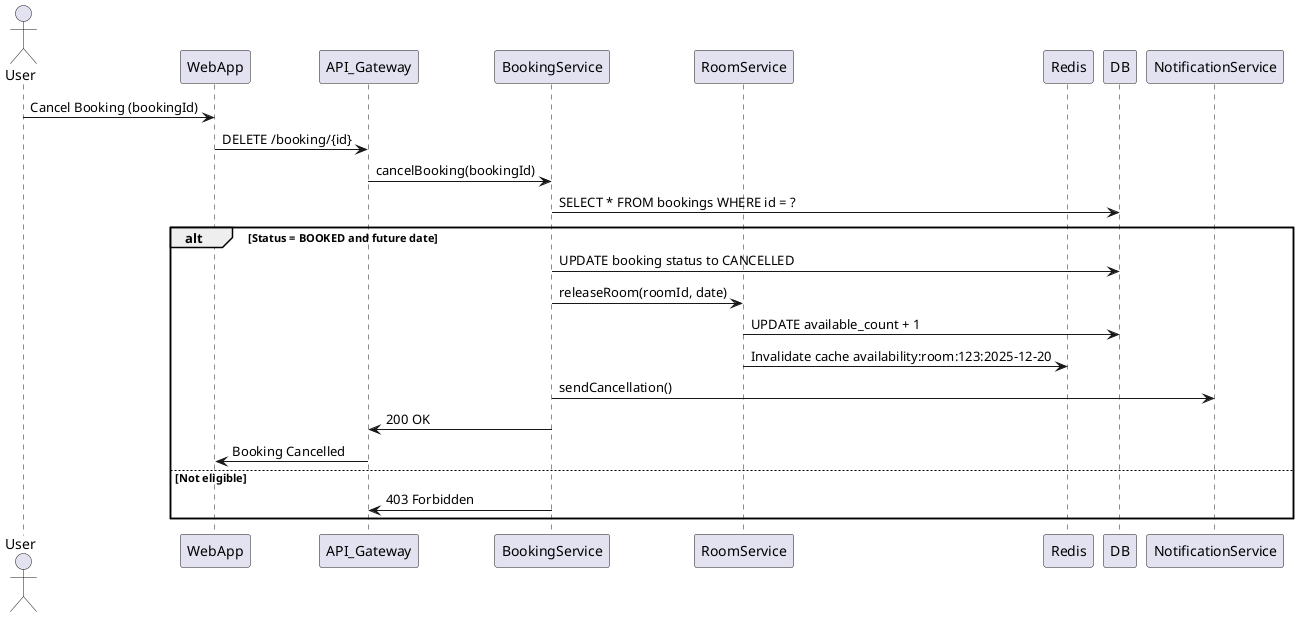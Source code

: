 @startuml CancellationFlow
actor User
participant WebApp
participant API_Gateway
participant BookingService
participant RoomService
participant Redis
participant DB
participant NotificationService

User -> WebApp : Cancel Booking (bookingId)
WebApp -> API_Gateway : DELETE /booking/{id}
API_Gateway -> BookingService : cancelBooking(bookingId)

BookingService -> DB : SELECT * FROM bookings WHERE id = ?
alt Status = BOOKED and future date
    BookingService -> DB : UPDATE booking status to CANCELLED

    BookingService -> RoomService : releaseRoom(roomId, date)
    RoomService -> DB : UPDATE available_count + 1
    RoomService -> Redis : Invalidate cache availability:room:123:2025-12-20

    BookingService -> NotificationService : sendCancellation()

    BookingService -> API_Gateway : 200 OK
    API_Gateway -> WebApp : Booking Cancelled
else Not eligible
    BookingService -> API_Gateway : 403 Forbidden
end
@enduml
